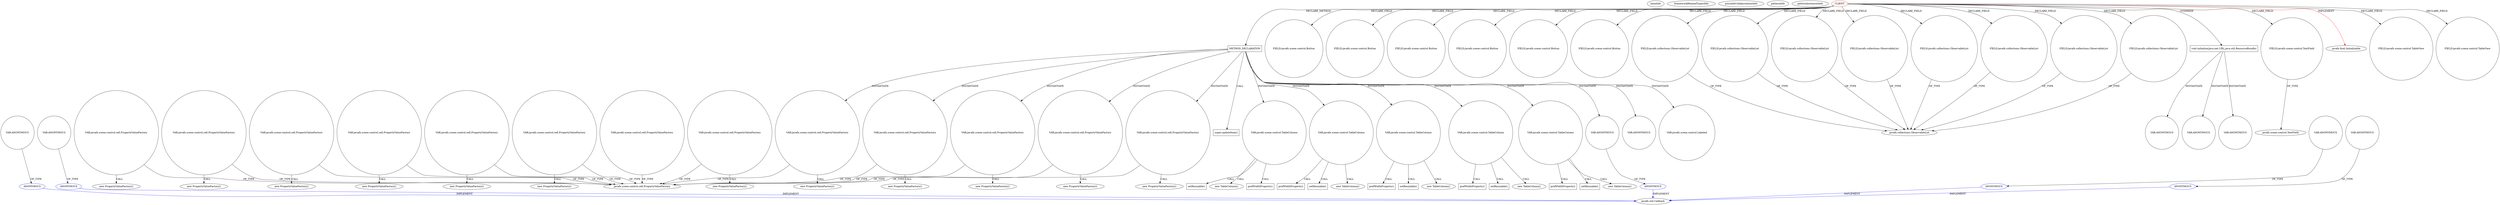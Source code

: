 digraph {
baseInfo[graphId=868,category="pattern",isAnonymous=false,possibleRelation=true]
frameworkRelatedTypesInfo[0="javafx.fxml.Initializable"]
possibleCollaborationsInfo[0="868~INSTANTIATION-~javafx.fxml.Initializable ~javafx.util.Callback ~false~true",1="868~INSTANTIATION-~javafx.fxml.Initializable ~javafx.util.Callback ~false~true",2="868~INSTANTIATION-CLIENT_METHOD_DECLARATION-~javafx.fxml.Initializable ~javafx.util.Callback ~false~true",3="868~INSTANTIATION-~javafx.fxml.Initializable ~javafx.util.Callback ~false~true",4="868~INSTANTIATION-~javafx.fxml.Initializable ~javafx.util.Callback ~false~true"]
patternInfo[frequency=2.0,patternRootClient=0]
patternInstancesInfo[0="bianconejo-CEFX~/bianconejo-CEFX/CEFX-master/src/cefx/CEPrincipalController.java~CEPrincipalController~2114",1="bianconejo-CEFX~/bianconejo-CEFX/CEFX-master/src/cefx/CECommandeController.java~CECommandeController~2084"]
508[label="javafx.util.Callback",vertexType="FRAMEWORK_INTERFACE_TYPE",isFrameworkType=false]
738[label="ANONYMOUS",vertexType="REFERENCE_ANONYMOUS_DECLARATION",isFrameworkType=false,color=blue]
1039[label="ANONYMOUS",vertexType="REFERENCE_ANONYMOUS_DECLARATION",isFrameworkType=false,color=blue]
1330[label="ANONYMOUS",vertexType="REFERENCE_ANONYMOUS_DECLARATION",isFrameworkType=false,color=blue]
530[label="ANONYMOUS",vertexType="REFERENCE_ANONYMOUS_DECLARATION",isFrameworkType=false,color=blue]
1121[label="ANONYMOUS",vertexType="REFERENCE_ANONYMOUS_DECLARATION",isFrameworkType=false,color=blue]
1329[label="VAR:ANONYMOUS",vertexType="VARIABLE_EXPRESION",isFrameworkType=false,shape=circle]
1120[label="VAR:ANONYMOUS",vertexType="VARIABLE_EXPRESION",isFrameworkType=false,shape=circle]
737[label="VAR:ANONYMOUS",vertexType="VARIABLE_EXPRESION",isFrameworkType=false,shape=circle]
1038[label="VAR:ANONYMOUS",vertexType="VARIABLE_EXPRESION",isFrameworkType=false,shape=circle]
529[label="VAR:ANONYMOUS",vertexType="VARIABLE_EXPRESION",isFrameworkType=false,shape=circle]
1297[label="METHOD_DECLARATION",vertexType="CLIENT_METHOD_DECLARATION",isFrameworkType=false,shape=box]
0[label="CLIENT",vertexType="ROOT_CLIENT_CLASS_DECLARATION",isFrameworkType=false,color=red]
25[label="FIELD:javafx.scene.control.Button",vertexType="FIELD_DECLARATION",isFrameworkType=false,shape=circle]
9[label="FIELD:javafx.scene.control.Button",vertexType="FIELD_DECLARATION",isFrameworkType=false,shape=circle]
13[label="FIELD:javafx.scene.control.Button",vertexType="FIELD_DECLARATION",isFrameworkType=false,shape=circle]
15[label="FIELD:javafx.scene.control.Button",vertexType="FIELD_DECLARATION",isFrameworkType=false,shape=circle]
11[label="FIELD:javafx.scene.control.Button",vertexType="FIELD_DECLARATION",isFrameworkType=false,shape=circle]
19[label="FIELD:javafx.scene.control.Button",vertexType="FIELD_DECLARATION",isFrameworkType=false,shape=circle]
55[label="FIELD:javafx.collections.ObservableList",vertexType="FIELD_DECLARATION",isFrameworkType=false,shape=circle]
5[label="javafx.collections.ObservableList",vertexType="FRAMEWORK_INTERFACE_TYPE",isFrameworkType=false]
27[label="FIELD:javafx.collections.ObservableList",vertexType="FIELD_DECLARATION",isFrameworkType=false,shape=circle]
49[label="FIELD:javafx.collections.ObservableList",vertexType="FIELD_DECLARATION",isFrameworkType=false,shape=circle]
57[label="FIELD:javafx.collections.ObservableList",vertexType="FIELD_DECLARATION",isFrameworkType=false,shape=circle]
53[label="FIELD:javafx.collections.ObservableList",vertexType="FIELD_DECLARATION",isFrameworkType=false,shape=circle]
59[label="FIELD:javafx.collections.ObservableList",vertexType="FIELD_DECLARATION",isFrameworkType=false,shape=circle]
35[label="FIELD:javafx.collections.ObservableList",vertexType="FIELD_DECLARATION",isFrameworkType=false,shape=circle]
4[label="FIELD:javafx.collections.ObservableList",vertexType="FIELD_DECLARATION",isFrameworkType=false,shape=circle]
61[label="void initialize(java.net.URL,java.util.ResourceBundle)",vertexType="OVERRIDING_METHOD_DECLARATION",isFrameworkType=false,shape=box]
51[label="FIELD:javafx.scene.control.TextField",vertexType="FIELD_DECLARATION",isFrameworkType=false,shape=circle]
1322[label="VAR:javafx.scene.control.cell.PropertyValueFactory",vertexType="VARIABLE_EXPRESION",isFrameworkType=false,shape=circle]
1321[label="new PropertyValueFactory()",vertexType="CONSTRUCTOR_CALL",isFrameworkType=false]
1598[label="VAR:javafx.scene.control.cell.PropertyValueFactory",vertexType="VARIABLE_EXPRESION",isFrameworkType=false,shape=circle]
1597[label="new PropertyValueFactory()",vertexType="CONSTRUCTOR_CALL",isFrameworkType=false]
1488[label="VAR:javafx.scene.control.cell.PropertyValueFactory",vertexType="VARIABLE_EXPRESION",isFrameworkType=false,shape=circle]
1487[label="new PropertyValueFactory()",vertexType="CONSTRUCTOR_CALL",isFrameworkType=false]
1526[label="VAR:javafx.scene.control.cell.PropertyValueFactory",vertexType="VARIABLE_EXPRESION",isFrameworkType=false,shape=circle]
1525[label="new PropertyValueFactory()",vertexType="CONSTRUCTOR_CALL",isFrameworkType=false]
1418[label="VAR:javafx.scene.control.cell.PropertyValueFactory",vertexType="VARIABLE_EXPRESION",isFrameworkType=false,shape=circle]
1417[label="new PropertyValueFactory()",vertexType="CONSTRUCTOR_CALL",isFrameworkType=false]
66[label="VAR:ANONYMOUS",vertexType="VARIABLE_EXPRESION",isFrameworkType=false,shape=circle]
1443[label="VAR:ANONYMOUS",vertexType="VARIABLE_EXPRESION",isFrameworkType=false,shape=circle]
89[label="VAR:ANONYMOUS",vertexType="VARIABLE_EXPRESION",isFrameworkType=false,shape=circle]
78[label="VAR:ANONYMOUS",vertexType="VARIABLE_EXPRESION",isFrameworkType=false,shape=circle]
1[label="javafx.fxml.Initializable",vertexType="FRAMEWORK_INTERFACE_TYPE",isFrameworkType=false]
52[label="javafx.scene.control.TextField",vertexType="FRAMEWORK_CLASS_TYPE",isFrameworkType=false]
1365[label="VAR:javafx.scene.control.Labeled",vertexType="VARIABLE_EXPRESION",isFrameworkType=false,shape=circle]
43[label="FIELD:javafx.scene.control.TableView",vertexType="FIELD_DECLARATION",isFrameworkType=false,shape=circle]
47[label="FIELD:javafx.scene.control.TableView",vertexType="FIELD_DECLARATION",isFrameworkType=false,shape=circle]
1481[label="VAR:javafx.scene.control.TableColumn",vertexType="VARIABLE_EXPRESION",isFrameworkType=false,shape=circle]
1480[label="new TableColumn()",vertexType="CONSTRUCTOR_CALL",isFrameworkType=false]
1701[label="prefWidthProperty()",vertexType="INSIDE_CALL",isFrameworkType=false,shape=box]
1371[label="VAR:javafx.scene.control.TableColumn",vertexType="VARIABLE_EXPRESION",isFrameworkType=false,shape=circle]
1370[label="new TableColumn()",vertexType="CONSTRUCTOR_CALL",isFrameworkType=false]
1681[label="prefWidthProperty()",vertexType="INSIDE_CALL",isFrameworkType=false,shape=box]
1591[label="VAR:javafx.scene.control.TableColumn",vertexType="VARIABLE_EXPRESION",isFrameworkType=false,shape=circle]
1590[label="new TableColumn()",vertexType="CONSTRUCTOR_CALL",isFrameworkType=false]
1721[label="prefWidthProperty()",vertexType="INSIDE_CALL",isFrameworkType=false,shape=box]
1317[label="VAR:javafx.scene.control.TableColumn",vertexType="VARIABLE_EXPRESION",isFrameworkType=false,shape=circle]
1316[label="new TableColumn()",vertexType="CONSTRUCTOR_CALL",isFrameworkType=false]
1691[label="prefWidthProperty()",vertexType="INSIDE_CALL",isFrameworkType=false,shape=box]
1627[label="VAR:javafx.scene.control.TableColumn",vertexType="VARIABLE_EXPRESION",isFrameworkType=false,shape=circle]
1626[label="new TableColumn()",vertexType="CONSTRUCTOR_CALL",isFrameworkType=false]
1731[label="prefWidthProperty()",vertexType="INSIDE_CALL",isFrameworkType=false,shape=box]
1336[label="super.updateItem()",vertexType="SUPER_CALL",isFrameworkType=false,shape=box]
1484[label="setResizable()",vertexType="INSIDE_CALL",isFrameworkType=false,shape=box]
1374[label="setResizable()",vertexType="INSIDE_CALL",isFrameworkType=false,shape=box]
1630[label="setResizable()",vertexType="INSIDE_CALL",isFrameworkType=false,shape=box]
1594[label="setResizable()",vertexType="INSIDE_CALL",isFrameworkType=false,shape=box]
1325[label="setResizable()",vertexType="INSIDE_CALL",isFrameworkType=false,shape=box]
413[label="javafx.scene.control.cell.PropertyValueFactory",vertexType="FRAMEWORK_CLASS_TYPE",isFrameworkType=false]
1115[label="VAR:javafx.scene.control.cell.PropertyValueFactory",vertexType="VARIABLE_EXPRESION",isFrameworkType=false,shape=circle]
1114[label="new PropertyValueFactory()",vertexType="CONSTRUCTOR_CALL",isFrameworkType=false]
781[label="VAR:javafx.scene.control.cell.PropertyValueFactory",vertexType="VARIABLE_EXPRESION",isFrameworkType=false,shape=circle]
780[label="new PropertyValueFactory()",vertexType="CONSTRUCTOR_CALL",isFrameworkType=false]
412[label="VAR:javafx.scene.control.cell.PropertyValueFactory",vertexType="VARIABLE_EXPRESION",isFrameworkType=false,shape=circle]
411[label="new PropertyValueFactory()",vertexType="CONSTRUCTOR_CALL",isFrameworkType=false]
863[label="VAR:javafx.scene.control.cell.PropertyValueFactory",vertexType="VARIABLE_EXPRESION",isFrameworkType=false,shape=circle]
862[label="new PropertyValueFactory()",vertexType="CONSTRUCTOR_CALL",isFrameworkType=false]
574[label="VAR:javafx.scene.control.cell.PropertyValueFactory",vertexType="VARIABLE_EXPRESION",isFrameworkType=false,shape=circle]
573[label="new PropertyValueFactory()",vertexType="CONSTRUCTOR_CALL",isFrameworkType=false]
827[label="VAR:javafx.scene.control.cell.PropertyValueFactory",vertexType="VARIABLE_EXPRESION",isFrameworkType=false,shape=circle]
826[label="new PropertyValueFactory()",vertexType="CONSTRUCTOR_CALL",isFrameworkType=false]
458[label="VAR:javafx.scene.control.cell.PropertyValueFactory",vertexType="VARIABLE_EXPRESION",isFrameworkType=false,shape=circle]
457[label="new PropertyValueFactory()",vertexType="CONSTRUCTOR_CALL",isFrameworkType=false]
727[label="VAR:javafx.scene.control.cell.PropertyValueFactory",vertexType="VARIABLE_EXPRESION",isFrameworkType=false,shape=circle]
1322->413[label="OF_TYPE"]
1591->1721[label="CALL"]
1598->1597[label="CALL"]
1488->413[label="OF_TYPE"]
0->55[label="DECLARE_FIELD"]
1526->413[label="OF_TYPE"]
0->1[label="IMPLEMENT",color=red]
0->15[label="DECLARE_FIELD"]
0->27[label="DECLARE_FIELD"]
59->5[label="OF_TYPE"]
1297->1365[label="INSTANTIATE"]
738->508[label="IMPLEMENT",color=blue]
0->51[label="DECLARE_FIELD"]
53->5[label="OF_TYPE"]
0->4[label="DECLARE_FIELD"]
0->49[label="DECLARE_FIELD"]
0->11[label="DECLARE_FIELD"]
49->5[label="OF_TYPE"]
61->66[label="INSTANTIATE"]
1317->1325[label="CALL"]
0->43[label="DECLARE_FIELD"]
1317->1316[label="CALL"]
0->13[label="DECLARE_FIELD"]
529->530[label="OF_TYPE"]
1297->1488[label="INSTANTIATE"]
1591->1594[label="CALL"]
1115->1114[label="CALL"]
0->47[label="DECLARE_FIELD"]
35->5[label="OF_TYPE"]
1322->1321[label="CALL"]
1526->1525[label="CALL"]
781->780[label="CALL"]
574->573[label="CALL"]
1297->1329[label="INSTANTIATE"]
0->35[label="DECLARE_FIELD"]
1329->1330[label="OF_TYPE"]
1297->1526[label="INSTANTIATE"]
781->413[label="OF_TYPE"]
1297->1322[label="INSTANTIATE"]
1297->1418[label="INSTANTIATE"]
55->5[label="OF_TYPE"]
1039->508[label="IMPLEMENT",color=blue]
1418->413[label="OF_TYPE"]
1627->1630[label="CALL"]
412->413[label="OF_TYPE"]
863->413[label="OF_TYPE"]
1330->508[label="IMPLEMENT",color=blue]
1038->1039[label="OF_TYPE"]
1297->1336[label="CALL"]
0->19[label="DECLARE_FIELD"]
0->25[label="DECLARE_FIELD"]
1297->1481[label="INSTANTIATE"]
1297->1598[label="INSTANTIATE"]
27->5[label="OF_TYPE"]
1120->1121[label="OF_TYPE"]
1297->1371[label="INSTANTIATE"]
1481->1484[label="CALL"]
412->411[label="CALL"]
51->52[label="OF_TYPE"]
1317->1691[label="CALL"]
1115->413[label="OF_TYPE"]
574->413[label="OF_TYPE"]
1297->1627[label="INSTANTIATE"]
1598->413[label="OF_TYPE"]
1297->1591[label="INSTANTIATE"]
458->457[label="CALL"]
1488->1487[label="CALL"]
1297->1443[label="INSTANTIATE"]
827->413[label="OF_TYPE"]
1418->1417[label="CALL"]
0->1297[label="DECLARE_METHOD"]
530->508[label="IMPLEMENT",color=blue]
57->5[label="OF_TYPE"]
0->57[label="DECLARE_FIELD"]
61->78[label="INSTANTIATE"]
61->89[label="INSTANTIATE"]
1481->1480[label="CALL"]
1371->1370[label="CALL"]
458->413[label="OF_TYPE"]
1627->1731[label="CALL"]
0->61[label="OVERRIDE"]
1591->1590[label="CALL"]
863->862[label="CALL"]
1627->1626[label="CALL"]
0->59[label="DECLARE_FIELD"]
4->5[label="OF_TYPE"]
737->738[label="OF_TYPE"]
1371->1681[label="CALL"]
0->9[label="DECLARE_FIELD"]
1371->1374[label="CALL"]
1481->1701[label="CALL"]
1121->508[label="IMPLEMENT",color=blue]
0->53[label="DECLARE_FIELD"]
727->413[label="OF_TYPE"]
827->826[label="CALL"]
1297->1317[label="INSTANTIATE"]
}
